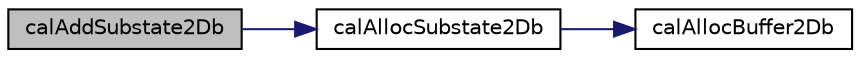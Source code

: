 digraph "calAddSubstate2Db"
{
  edge [fontname="Helvetica",fontsize="10",labelfontname="Helvetica",labelfontsize="10"];
  node [fontname="Helvetica",fontsize="10",shape=record];
  rankdir="LR";
  Node1 [label="calAddSubstate2Db",height=0.2,width=0.4,color="black", fillcolor="grey75", style="filled" fontcolor="black"];
  Node1 -> Node2 [color="midnightblue",fontsize="10",style="solid",fontname="Helvetica"];
  Node2 [label="calAllocSubstate2Db",height=0.2,width=0.4,color="black", fillcolor="white", style="filled",URL="$cal2_d_8c.html#a72a2f7d156785d642165cd0d87785a2c",tooltip="8 bit (256 values) integer substates allocation function. "];
  Node2 -> Node3 [color="midnightblue",fontsize="10",style="solid",fontname="Helvetica"];
  Node3 [label="calAllocBuffer2Db",height=0.2,width=0.4,color="black", fillcolor="white", style="filled",URL="$cal2_d_buffer_8c.html#a1f3c0c15c51f03a2981a2110bd90c8f0",tooltip="Allocates a byte linearized matrix. "];
}
